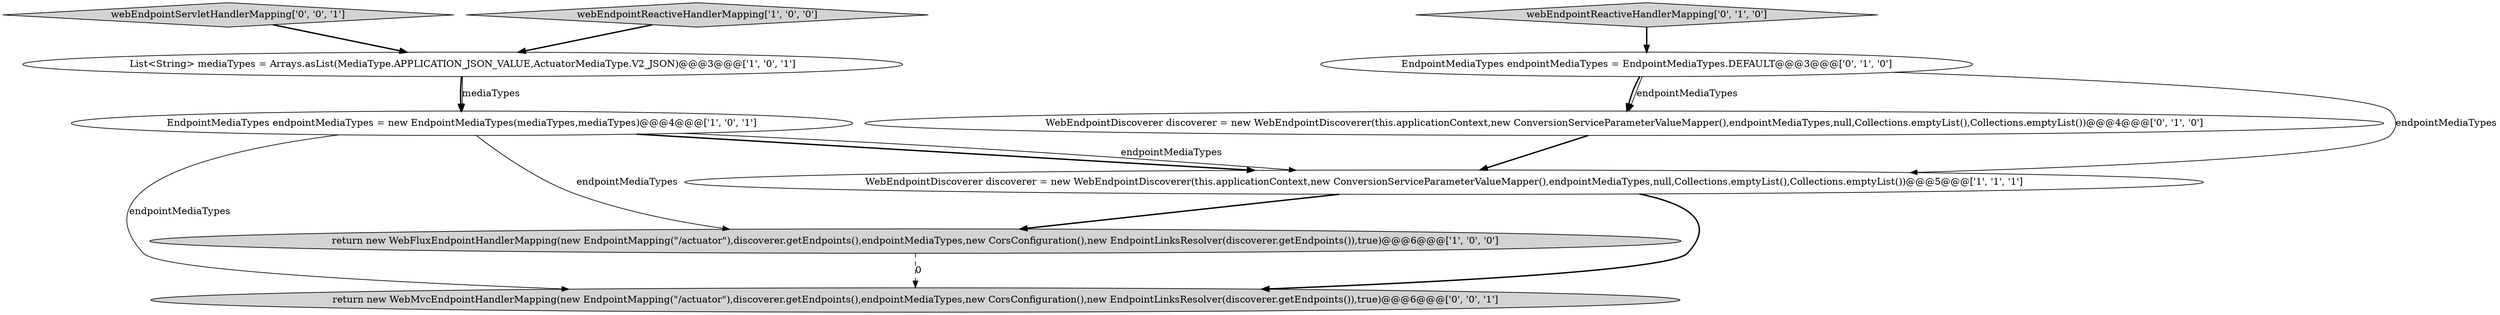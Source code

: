 digraph {
0 [style = filled, label = "webEndpointReactiveHandlerMapping['1', '0', '0']", fillcolor = lightgray, shape = diamond image = "AAA0AAABBB1BBB"];
2 [style = filled, label = "WebEndpointDiscoverer discoverer = new WebEndpointDiscoverer(this.applicationContext,new ConversionServiceParameterValueMapper(),endpointMediaTypes,null,Collections.emptyList(),Collections.emptyList())@@@5@@@['1', '1', '1']", fillcolor = white, shape = ellipse image = "AAA0AAABBB1BBB"];
3 [style = filled, label = "return new WebFluxEndpointHandlerMapping(new EndpointMapping(\"/actuator\"),discoverer.getEndpoints(),endpointMediaTypes,new CorsConfiguration(),new EndpointLinksResolver(discoverer.getEndpoints()),true)@@@6@@@['1', '0', '0']", fillcolor = lightgray, shape = ellipse image = "AAA0AAABBB1BBB"];
1 [style = filled, label = "EndpointMediaTypes endpointMediaTypes = new EndpointMediaTypes(mediaTypes,mediaTypes)@@@4@@@['1', '0', '1']", fillcolor = white, shape = ellipse image = "AAA0AAABBB1BBB"];
6 [style = filled, label = "EndpointMediaTypes endpointMediaTypes = EndpointMediaTypes.DEFAULT@@@3@@@['0', '1', '0']", fillcolor = white, shape = ellipse image = "AAA0AAABBB2BBB"];
7 [style = filled, label = "webEndpointReactiveHandlerMapping['0', '1', '0']", fillcolor = lightgray, shape = diamond image = "AAA0AAABBB2BBB"];
8 [style = filled, label = "webEndpointServletHandlerMapping['0', '0', '1']", fillcolor = lightgray, shape = diamond image = "AAA0AAABBB3BBB"];
9 [style = filled, label = "return new WebMvcEndpointHandlerMapping(new EndpointMapping(\"/actuator\"),discoverer.getEndpoints(),endpointMediaTypes,new CorsConfiguration(),new EndpointLinksResolver(discoverer.getEndpoints()),true)@@@6@@@['0', '0', '1']", fillcolor = lightgray, shape = ellipse image = "AAA0AAABBB3BBB"];
4 [style = filled, label = "List<String> mediaTypes = Arrays.asList(MediaType.APPLICATION_JSON_VALUE,ActuatorMediaType.V2_JSON)@@@3@@@['1', '0', '1']", fillcolor = white, shape = ellipse image = "AAA0AAABBB1BBB"];
5 [style = filled, label = "WebEndpointDiscoverer discoverer = new WebEndpointDiscoverer(this.applicationContext,new ConversionServiceParameterValueMapper(),endpointMediaTypes,null,Collections.emptyList(),Collections.emptyList())@@@4@@@['0', '1', '0']", fillcolor = white, shape = ellipse image = "AAA0AAABBB2BBB"];
6->5 [style = bold, label=""];
5->2 [style = bold, label=""];
4->1 [style = bold, label=""];
1->2 [style = bold, label=""];
7->6 [style = bold, label=""];
8->4 [style = bold, label=""];
2->9 [style = bold, label=""];
3->9 [style = dashed, label="0"];
6->2 [style = solid, label="endpointMediaTypes"];
1->2 [style = solid, label="endpointMediaTypes"];
0->4 [style = bold, label=""];
1->3 [style = solid, label="endpointMediaTypes"];
2->3 [style = bold, label=""];
6->5 [style = solid, label="endpointMediaTypes"];
4->1 [style = solid, label="mediaTypes"];
1->9 [style = solid, label="endpointMediaTypes"];
}
